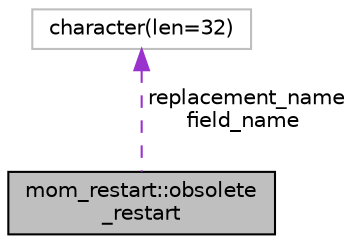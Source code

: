 digraph "mom_restart::obsolete_restart"
{
 // INTERACTIVE_SVG=YES
 // LATEX_PDF_SIZE
  edge [fontname="Helvetica",fontsize="10",labelfontname="Helvetica",labelfontsize="10"];
  node [fontname="Helvetica",fontsize="10",shape=record];
  Node1 [label="mom_restart::obsolete\l_restart",height=0.2,width=0.4,color="black", fillcolor="grey75", style="filled", fontcolor="black",tooltip="A structure to store information about restart fields that are no longer used."];
  Node2 -> Node1 [dir="back",color="darkorchid3",fontsize="10",style="dashed",label=" replacement_name\nfield_name" ,fontname="Helvetica"];
  Node2 [label="character(len=32)",height=0.2,width=0.4,color="grey75", fillcolor="white", style="filled",tooltip=" "];
}
